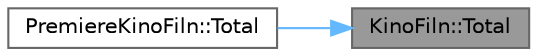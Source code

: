 digraph "KinoFiln::Total"
{
 // LATEX_PDF_SIZE
  bgcolor="transparent";
  edge [fontname=Helvetica,fontsize=10,labelfontname=Helvetica,labelfontsize=10];
  node [fontname=Helvetica,fontsize=10,shape=box,height=0.2,width=0.4];
  rankdir="RL";
  Node1 [id="Node000001",label="KinoFiln::Total",height=0.2,width=0.4,color="gray40", fillcolor="grey60", style="filled", fontcolor="black",tooltip=" "];
  Node1 -> Node2 [id="edge1_Node000001_Node000002",dir="back",color="steelblue1",style="solid",tooltip=" "];
  Node2 [id="Node000002",label="PremiereKinoFiln::Total",height=0.2,width=0.4,color="grey40", fillcolor="white", style="filled",URL="$class_premiere_kino_filn.html#a7ead77ef172040b507e8cab7669012b1",tooltip=" "];
}
